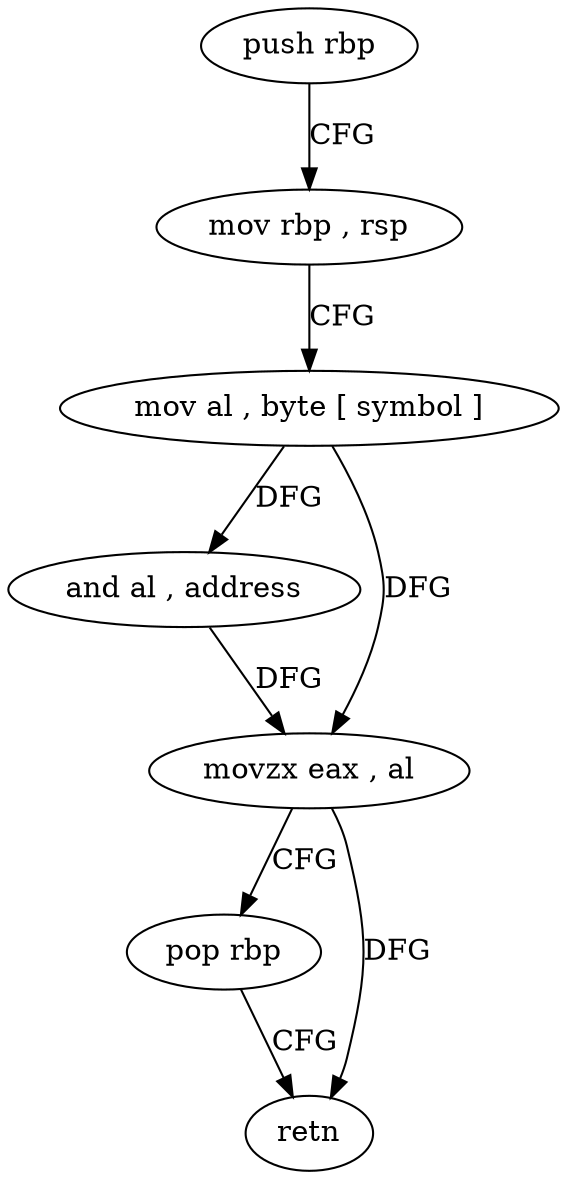 digraph "func" {
"4213664" [label = "push rbp" ]
"4213665" [label = "mov rbp , rsp" ]
"4213668" [label = "mov al , byte [ symbol ]" ]
"4213675" [label = "and al , address" ]
"4213677" [label = "movzx eax , al" ]
"4213680" [label = "pop rbp" ]
"4213681" [label = "retn" ]
"4213664" -> "4213665" [ label = "CFG" ]
"4213665" -> "4213668" [ label = "CFG" ]
"4213668" -> "4213675" [ label = "DFG" ]
"4213668" -> "4213677" [ label = "DFG" ]
"4213675" -> "4213677" [ label = "DFG" ]
"4213677" -> "4213680" [ label = "CFG" ]
"4213677" -> "4213681" [ label = "DFG" ]
"4213680" -> "4213681" [ label = "CFG" ]
}
